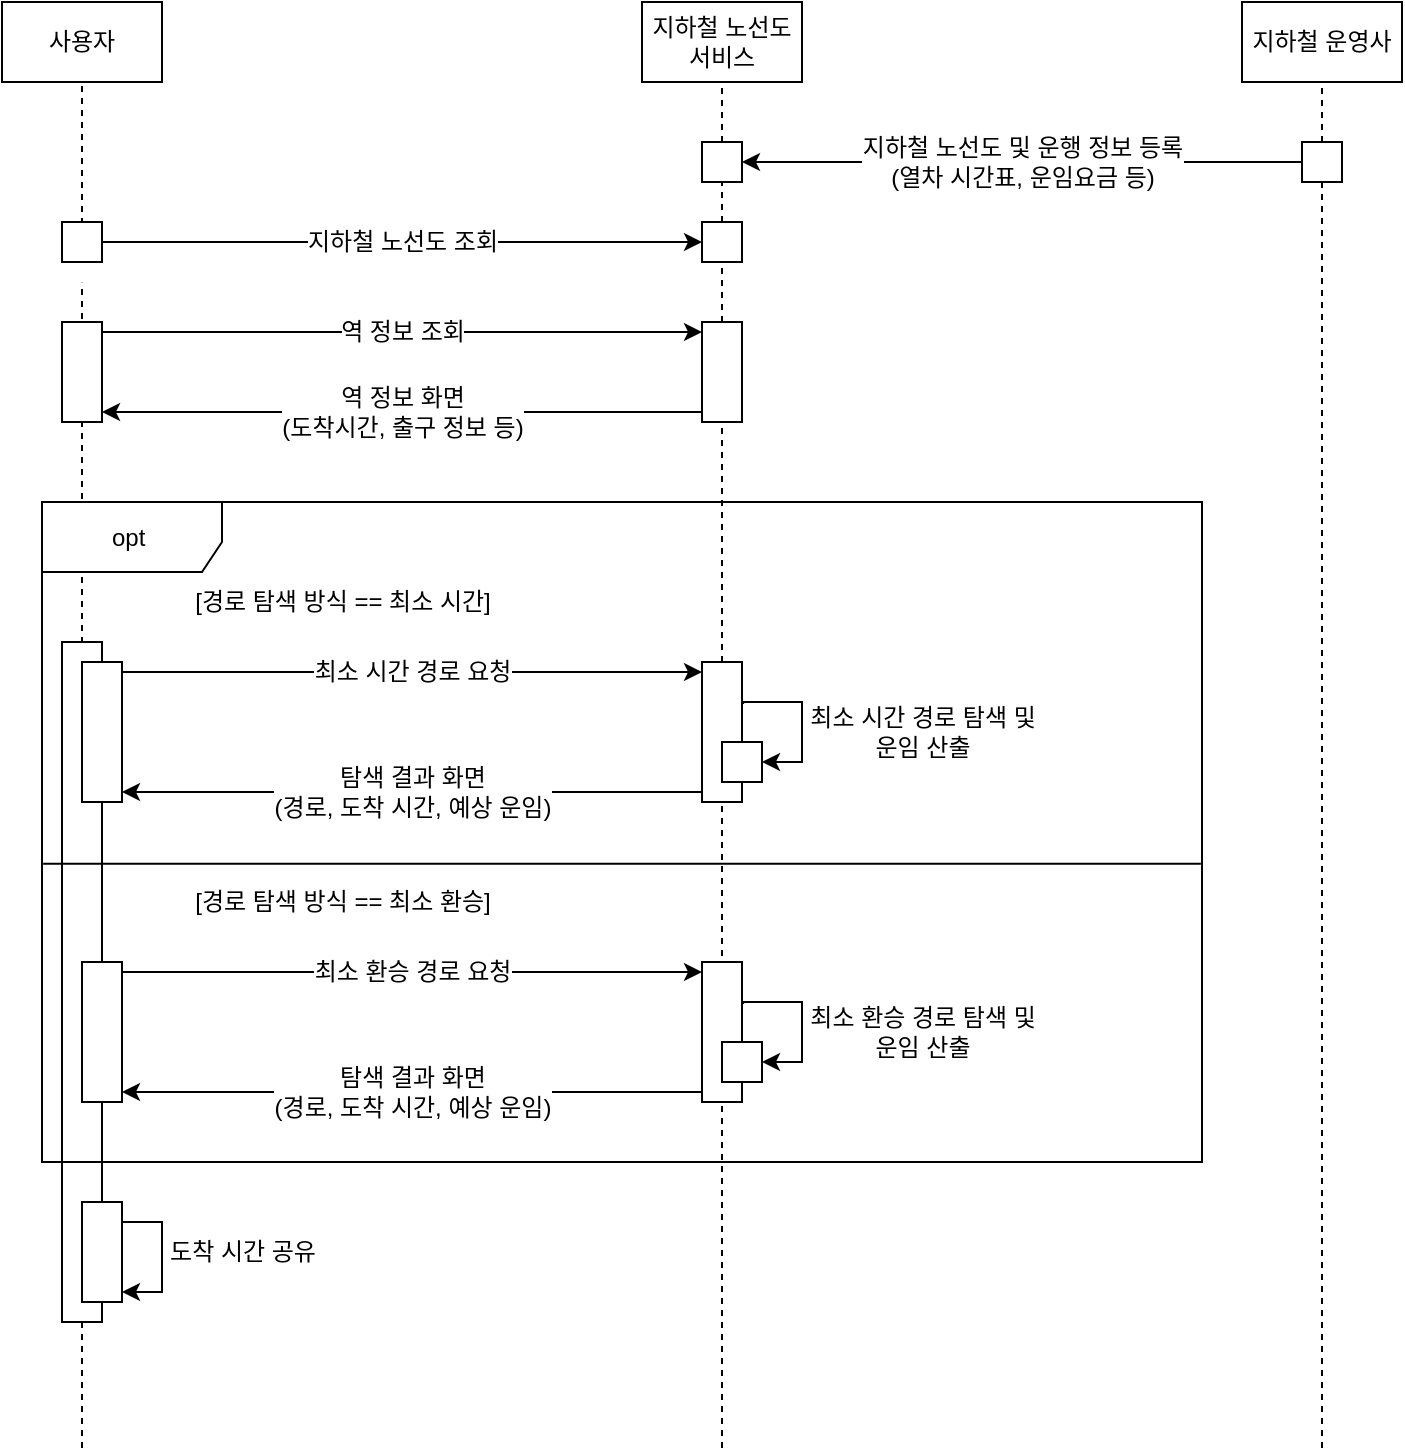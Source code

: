 <mxfile version="24.5.3" type="device">
  <diagram name="페이지-1" id="VbG91ufrPFLwyYR6eT2B">
    <mxGraphModel dx="796" dy="578" grid="1" gridSize="10" guides="1" tooltips="1" connect="1" arrows="1" fold="1" page="1" pageScale="1" pageWidth="827" pageHeight="1169" math="0" shadow="0">
      <root>
        <mxCell id="0" />
        <mxCell id="1" parent="0" />
        <mxCell id="eF-h6MT6We_eKRaCnEP1-17" value="" style="endArrow=none;dashed=1;html=1;rounded=0;entryX=0.5;entryY=1;entryDx=0;entryDy=0;fontSize=12;" edge="1" parent="1">
          <mxGeometry width="50" height="50" relative="1" as="geometry">
            <mxPoint x="80" y="418.509" as="sourcePoint" />
            <mxPoint x="80" y="220.358" as="targetPoint" />
          </mxGeometry>
        </mxCell>
        <mxCell id="eF-h6MT6We_eKRaCnEP1-83" value="" style="html=1;points=[[0,0,0,0,5],[0,1,0,0,-5],[1,0,0,0,5],[1,1,0,0,-5]];perimeter=orthogonalPerimeter;outlineConnect=0;targetShapes=umlLifeline;portConstraint=eastwest;newEdgeStyle={&quot;curved&quot;:0,&quot;rounded&quot;:0};fontSize=12;container=0;" vertex="1" parent="1">
          <mxGeometry x="70" y="400" width="20" height="340" as="geometry" />
        </mxCell>
        <mxCell id="eF-h6MT6We_eKRaCnEP1-5" value="지하철 노선도 서비스" style="rounded=0;whiteSpace=wrap;html=1;fontSize=12;container=0;" vertex="1" parent="1">
          <mxGeometry x="360" y="80" width="80" height="40" as="geometry" />
        </mxCell>
        <mxCell id="eF-h6MT6We_eKRaCnEP1-6" value="" style="endArrow=none;dashed=1;html=1;rounded=0;entryX=0.5;entryY=1;entryDx=0;entryDy=0;fontSize=12;" edge="1" parent="1" target="eF-h6MT6We_eKRaCnEP1-9">
          <mxGeometry width="50" height="50" relative="1" as="geometry">
            <mxPoint x="80" y="203" as="sourcePoint" />
            <mxPoint x="53.52" y="180.17" as="targetPoint" />
          </mxGeometry>
        </mxCell>
        <mxCell id="eF-h6MT6We_eKRaCnEP1-9" value="사용자" style="rounded=0;whiteSpace=wrap;html=1;fontSize=12;container=0;" vertex="1" parent="1">
          <mxGeometry x="40" y="80" width="80" height="40" as="geometry" />
        </mxCell>
        <mxCell id="eF-h6MT6We_eKRaCnEP1-10" value="지하철 운영사" style="rounded=0;whiteSpace=wrap;html=1;fontSize=12;container=0;" vertex="1" parent="1">
          <mxGeometry x="660" y="80" width="80" height="40" as="geometry" />
        </mxCell>
        <mxCell id="eF-h6MT6We_eKRaCnEP1-11" value="" style="endArrow=none;dashed=1;html=1;rounded=0;entryX=0.5;entryY=1;entryDx=0;entryDy=0;fontSize=12;" edge="1" parent="1" source="eF-h6MT6We_eKRaCnEP1-13" target="eF-h6MT6We_eKRaCnEP1-5">
          <mxGeometry width="50" height="50" relative="1" as="geometry">
            <mxPoint x="400" y="796.396" as="sourcePoint" />
            <mxPoint x="175" y="166.774" as="targetPoint" />
          </mxGeometry>
        </mxCell>
        <mxCell id="eF-h6MT6We_eKRaCnEP1-12" value="" style="endArrow=none;dashed=1;html=1;rounded=0;entryX=0.5;entryY=1;entryDx=0;entryDy=0;fontSize=12;" edge="1" parent="1" source="eF-h6MT6We_eKRaCnEP1-16" target="eF-h6MT6We_eKRaCnEP1-10">
          <mxGeometry width="50" height="50" relative="1" as="geometry">
            <mxPoint x="640" y="796.396" as="sourcePoint" />
            <mxPoint x="700" y="139.981" as="targetPoint" />
          </mxGeometry>
        </mxCell>
        <mxCell id="eF-h6MT6We_eKRaCnEP1-14" value="" style="endArrow=none;dashed=1;html=1;rounded=0;entryX=0.5;entryY=1;entryDx=0;entryDy=0;fontSize=12;" edge="1" parent="1" source="eF-h6MT6We_eKRaCnEP1-27" target="eF-h6MT6We_eKRaCnEP1-13">
          <mxGeometry width="50" height="50" relative="1" as="geometry">
            <mxPoint x="400" y="796.396" as="sourcePoint" />
            <mxPoint x="400" y="153.377" as="targetPoint" />
          </mxGeometry>
        </mxCell>
        <mxCell id="eF-h6MT6We_eKRaCnEP1-13" value="" style="html=1;points=[[0,0,0,0,5],[0,1,0,0,-5],[1,0,0,0,5],[1,1,0,0,-5]];perimeter=orthogonalPerimeter;outlineConnect=0;targetShapes=umlLifeline;portConstraint=eastwest;newEdgeStyle={&quot;curved&quot;:0,&quot;rounded&quot;:0};fontSize=12;container=0;" vertex="1" parent="1">
          <mxGeometry x="390" y="150" width="20" height="20" as="geometry" />
        </mxCell>
        <mxCell id="eF-h6MT6We_eKRaCnEP1-15" value="" style="html=1;points=[[0,0,0,0,5],[0,1,0,0,-5],[1,0,0,0,5],[1,1,0,0,-5]];perimeter=orthogonalPerimeter;outlineConnect=0;targetShapes=umlLifeline;portConstraint=eastwest;newEdgeStyle={&quot;curved&quot;:0,&quot;rounded&quot;:0};fontSize=12;container=0;" vertex="1" parent="1">
          <mxGeometry x="70" y="190" width="20" height="20" as="geometry" />
        </mxCell>
        <mxCell id="eF-h6MT6We_eKRaCnEP1-18" value="" style="endArrow=none;dashed=1;html=1;rounded=0;entryX=0.5;entryY=1;entryDx=0;entryDy=0;fontSize=12;" edge="1" parent="1" target="eF-h6MT6We_eKRaCnEP1-16">
          <mxGeometry width="50" height="50" relative="1" as="geometry">
            <mxPoint x="700" y="803" as="sourcePoint" />
            <mxPoint x="700" y="153.377" as="targetPoint" />
          </mxGeometry>
        </mxCell>
        <mxCell id="eF-h6MT6We_eKRaCnEP1-16" value="" style="html=1;points=[[0,0,0,0,5],[0,1,0,0,-5],[1,0,0,0,5],[1,1,0,0,-5]];perimeter=orthogonalPerimeter;outlineConnect=0;targetShapes=umlLifeline;portConstraint=eastwest;newEdgeStyle={&quot;curved&quot;:0,&quot;rounded&quot;:0};fontSize=12;container=0;" vertex="1" parent="1">
          <mxGeometry x="690" y="150" width="20" height="20" as="geometry" />
        </mxCell>
        <mxCell id="eF-h6MT6We_eKRaCnEP1-25" value="" style="endArrow=classic;html=1;rounded=0;fontSize=12;" edge="1" parent="1" source="eF-h6MT6We_eKRaCnEP1-16" target="eF-h6MT6We_eKRaCnEP1-13">
          <mxGeometry width="50" height="50" relative="1" as="geometry">
            <mxPoint x="680" y="163" as="sourcePoint" />
            <mxPoint x="420" y="163" as="targetPoint" />
          </mxGeometry>
        </mxCell>
        <mxCell id="eF-h6MT6We_eKRaCnEP1-26" value="지하철 노선도 및 운행 정보 등록&lt;br style=&quot;font-size: 12px;&quot;&gt;(열차 시간표, 운임요금 등)" style="edgeLabel;html=1;align=center;verticalAlign=middle;resizable=0;points=[];fontSize=12;container=0;" vertex="1" connectable="0" parent="eF-h6MT6We_eKRaCnEP1-25">
          <mxGeometry relative="1" as="geometry">
            <mxPoint as="offset" />
          </mxGeometry>
        </mxCell>
        <mxCell id="eF-h6MT6We_eKRaCnEP1-28" value="" style="endArrow=none;dashed=1;html=1;rounded=0;entryX=0.5;entryY=1;entryDx=0;entryDy=0;fontSize=12;" edge="1" parent="1" source="eF-h6MT6We_eKRaCnEP1-32" target="eF-h6MT6We_eKRaCnEP1-27">
          <mxGeometry width="50" height="50" relative="1" as="geometry">
            <mxPoint x="400" y="796.396" as="sourcePoint" />
            <mxPoint x="400" y="180.17" as="targetPoint" />
          </mxGeometry>
        </mxCell>
        <mxCell id="eF-h6MT6We_eKRaCnEP1-27" value="" style="html=1;points=[[0,0,0,0,5],[0,1,0,0,-5],[1,0,0,0,5],[1,1,0,0,-5]];perimeter=orthogonalPerimeter;outlineConnect=0;targetShapes=umlLifeline;portConstraint=eastwest;newEdgeStyle={&quot;curved&quot;:0,&quot;rounded&quot;:0};fontSize=12;container=0;" vertex="1" parent="1">
          <mxGeometry x="390" y="190" width="20" height="20" as="geometry" />
        </mxCell>
        <mxCell id="eF-h6MT6We_eKRaCnEP1-29" value="" style="endArrow=classic;html=1;rounded=0;fontSize=12;exitX=1.005;exitY=0.5;exitDx=0;exitDy=0;exitPerimeter=0;" edge="1" parent="1" source="eF-h6MT6We_eKRaCnEP1-15" target="eF-h6MT6We_eKRaCnEP1-27">
          <mxGeometry width="50" height="50" relative="1" as="geometry">
            <mxPoint x="100" y="203" as="sourcePoint" />
            <mxPoint x="380" y="203" as="targetPoint" />
          </mxGeometry>
        </mxCell>
        <mxCell id="eF-h6MT6We_eKRaCnEP1-30" value="지하철 노선도 조회" style="edgeLabel;html=1;align=center;verticalAlign=middle;resizable=0;points=[];fontSize=12;container=0;" vertex="1" connectable="0" parent="eF-h6MT6We_eKRaCnEP1-29">
          <mxGeometry relative="1" as="geometry">
            <mxPoint as="offset" />
          </mxGeometry>
        </mxCell>
        <mxCell id="eF-h6MT6We_eKRaCnEP1-31" value="" style="html=1;points=[[0,0,0,0,5],[0,1,0,0,-5],[1,0,0,0,5],[1,1,0,0,-5]];perimeter=orthogonalPerimeter;outlineConnect=0;targetShapes=umlLifeline;portConstraint=eastwest;newEdgeStyle={&quot;curved&quot;:0,&quot;rounded&quot;:0};fontSize=12;container=0;" vertex="1" parent="1">
          <mxGeometry x="70" y="240" width="20" height="50" as="geometry" />
        </mxCell>
        <mxCell id="eF-h6MT6We_eKRaCnEP1-33" value="" style="endArrow=none;dashed=1;html=1;rounded=0;fontSize=12;" edge="1" parent="1" source="eF-h6MT6We_eKRaCnEP1-89" target="eF-h6MT6We_eKRaCnEP1-32">
          <mxGeometry width="50" height="50" relative="1" as="geometry">
            <mxPoint x="400" y="404.509" as="sourcePoint" />
            <mxPoint x="400" y="323" as="targetPoint" />
          </mxGeometry>
        </mxCell>
        <mxCell id="eF-h6MT6We_eKRaCnEP1-32" value="" style="html=1;points=[[0,0,0,0,5],[0,1,0,0,-5],[1,0,0,0,5],[1,1,0,0,-5]];perimeter=orthogonalPerimeter;outlineConnect=0;targetShapes=umlLifeline;portConstraint=eastwest;newEdgeStyle={&quot;curved&quot;:0,&quot;rounded&quot;:0};fontSize=12;container=0;" vertex="1" parent="1">
          <mxGeometry x="390" y="240" width="20" height="50" as="geometry" />
        </mxCell>
        <mxCell id="eF-h6MT6We_eKRaCnEP1-36" value="" style="endArrow=classic;html=1;rounded=0;exitX=1;exitY=0;exitDx=0;exitDy=5;exitPerimeter=0;entryX=0;entryY=0;entryDx=0;entryDy=5;entryPerimeter=0;fontSize=12;" edge="1" parent="1" source="eF-h6MT6We_eKRaCnEP1-31" target="eF-h6MT6We_eKRaCnEP1-32">
          <mxGeometry width="50" height="50" relative="1" as="geometry">
            <mxPoint x="122.5" y="227.057" as="sourcePoint" />
            <mxPoint x="407.5" y="227.057" as="targetPoint" />
          </mxGeometry>
        </mxCell>
        <mxCell id="eF-h6MT6We_eKRaCnEP1-37" value="역 정보 조회" style="edgeLabel;html=1;align=center;verticalAlign=middle;resizable=0;points=[];fontSize=12;container=0;" vertex="1" connectable="0" parent="eF-h6MT6We_eKRaCnEP1-36">
          <mxGeometry relative="1" as="geometry">
            <mxPoint as="offset" />
          </mxGeometry>
        </mxCell>
        <mxCell id="eF-h6MT6We_eKRaCnEP1-38" value="" style="endArrow=classic;html=1;rounded=0;exitX=0;exitY=1;exitDx=0;exitDy=-5;exitPerimeter=0;entryX=1;entryY=1;entryDx=0;entryDy=-5;entryPerimeter=0;fontSize=12;" edge="1" parent="1" source="eF-h6MT6We_eKRaCnEP1-32" target="eF-h6MT6We_eKRaCnEP1-31">
          <mxGeometry width="50" height="50" relative="1" as="geometry">
            <mxPoint x="325" y="314.132" as="sourcePoint" />
            <mxPoint x="205" y="381.113" as="targetPoint" />
          </mxGeometry>
        </mxCell>
        <mxCell id="eF-h6MT6We_eKRaCnEP1-39" value="역 정보 화면&lt;br style=&quot;font-size: 12px;&quot;&gt;(도착시간, 출구 정보 등)" style="edgeLabel;html=1;align=center;verticalAlign=middle;resizable=0;points=[];fontSize=12;container=0;" vertex="1" connectable="0" parent="eF-h6MT6We_eKRaCnEP1-38">
          <mxGeometry relative="1" as="geometry">
            <mxPoint as="offset" />
          </mxGeometry>
        </mxCell>
        <mxCell id="eF-h6MT6We_eKRaCnEP1-41" value="" style="endArrow=none;dashed=1;html=1;rounded=0;fontSize=12;" edge="1" parent="1" source="eF-h6MT6We_eKRaCnEP1-83">
          <mxGeometry width="50" height="50" relative="1" as="geometry">
            <mxPoint x="69" y="769.604" as="sourcePoint" />
            <mxPoint x="80" y="803" as="targetPoint" />
          </mxGeometry>
        </mxCell>
        <mxCell id="eF-h6MT6We_eKRaCnEP1-45" value="" style="endArrow=none;dashed=1;html=1;rounded=0;entryX=0.5;entryY=1;entryDx=0;entryDy=0;fontSize=12;" edge="1" parent="1">
          <mxGeometry width="50" height="50" relative="1" as="geometry">
            <mxPoint x="400" y="803" as="sourcePoint" />
            <mxPoint x="400" y="474.887" as="targetPoint" />
          </mxGeometry>
        </mxCell>
        <mxCell id="eF-h6MT6We_eKRaCnEP1-53" value="opt&amp;nbsp;" style="shape=umlFrame;whiteSpace=wrap;html=1;pointerEvents=0;recursiveResize=0;container=0;collapsible=0;width=90;height=35;fontSize=12;" vertex="1" parent="1">
          <mxGeometry x="60" y="330" width="580" height="330" as="geometry" />
        </mxCell>
        <mxCell id="eF-h6MT6We_eKRaCnEP1-75" value="" style="endArrow=none;html=1;rounded=0;exitX=0.001;exitY=0.548;exitDx=0;exitDy=0;exitPerimeter=0;fontSize=12;entryX=0.999;entryY=0.548;entryDx=0;entryDy=0;entryPerimeter=0;" edge="1" parent="1" source="eF-h6MT6We_eKRaCnEP1-53" target="eF-h6MT6We_eKRaCnEP1-53">
          <mxGeometry width="50" height="50" relative="1" as="geometry">
            <mxPoint x="85" y="505.679" as="sourcePoint" />
            <mxPoint x="640" y="523" as="targetPoint" />
          </mxGeometry>
        </mxCell>
        <mxCell id="eF-h6MT6We_eKRaCnEP1-76" value="" style="html=1;points=[[0,0,0,0,5],[0,1,0,0,-5],[1,0,0,0,5],[1,1,0,0,-5]];perimeter=orthogonalPerimeter;outlineConnect=0;targetShapes=umlLifeline;portConstraint=eastwest;newEdgeStyle={&quot;curved&quot;:0,&quot;rounded&quot;:0};fontSize=12;container=0;" vertex="1" parent="1">
          <mxGeometry x="80" y="680" width="20" height="50" as="geometry" />
        </mxCell>
        <mxCell id="eF-h6MT6We_eKRaCnEP1-80" value="" style="endArrow=classic;html=1;rounded=0;exitX=1;exitY=0;exitDx=0;exitDy=5;exitPerimeter=0;edgeStyle=orthogonalEdgeStyle;entryX=1;entryY=1;entryDx=0;entryDy=-5;entryPerimeter=0;fontSize=12;" edge="1" parent="1" source="eF-h6MT6We_eKRaCnEP1-76" target="eF-h6MT6We_eKRaCnEP1-76">
          <mxGeometry width="50" height="50" relative="1" as="geometry">
            <mxPoint x="93" y="696.391" as="sourcePoint" />
            <mxPoint x="100.5" y="727.872" as="targetPoint" />
            <Array as="points">
              <mxPoint x="100" y="690" />
              <mxPoint x="120" y="690" />
              <mxPoint x="120" y="725" />
            </Array>
          </mxGeometry>
        </mxCell>
        <mxCell id="eF-h6MT6We_eKRaCnEP1-82" value="도착 시간 공유" style="edgeLabel;html=1;align=center;verticalAlign=middle;resizable=0;points=[];fontSize=12;container=0;" vertex="1" connectable="0" parent="eF-h6MT6We_eKRaCnEP1-80">
          <mxGeometry relative="1" as="geometry">
            <mxPoint x="40" as="offset" />
          </mxGeometry>
        </mxCell>
        <mxCell id="eF-h6MT6We_eKRaCnEP1-85" value="" style="endArrow=classic;html=1;rounded=0;exitX=1;exitY=0;exitDx=0;exitDy=5;exitPerimeter=0;entryX=0;entryY=0;entryDx=0;entryDy=5;entryPerimeter=0;fontSize=12;" edge="1" parent="1" source="eF-h6MT6We_eKRaCnEP1-93" target="eF-h6MT6We_eKRaCnEP1-89">
          <mxGeometry width="50" height="50" relative="1" as="geometry">
            <mxPoint x="131.5" y="299.377" as="sourcePoint" />
            <mxPoint x="416.5" y="299.377" as="targetPoint" />
          </mxGeometry>
        </mxCell>
        <mxCell id="eF-h6MT6We_eKRaCnEP1-86" value="최소 시간 경로 요청" style="edgeLabel;html=1;align=center;verticalAlign=middle;resizable=0;points=[];fontSize=12;container=0;" vertex="1" connectable="0" parent="eF-h6MT6We_eKRaCnEP1-85">
          <mxGeometry relative="1" as="geometry">
            <mxPoint as="offset" />
          </mxGeometry>
        </mxCell>
        <mxCell id="eF-h6MT6We_eKRaCnEP1-87" value="" style="endArrow=classic;html=1;rounded=0;exitX=0;exitY=1;exitDx=0;exitDy=-5;exitPerimeter=0;entryX=1;entryY=1;entryDx=0;entryDy=-5;entryPerimeter=0;fontSize=12;" edge="1" parent="1" source="eF-h6MT6We_eKRaCnEP1-89" target="eF-h6MT6We_eKRaCnEP1-93">
          <mxGeometry width="50" height="50" relative="1" as="geometry">
            <mxPoint x="131.5" y="393.151" as="sourcePoint" />
            <mxPoint x="416.5" y="393.151" as="targetPoint" />
          </mxGeometry>
        </mxCell>
        <mxCell id="eF-h6MT6We_eKRaCnEP1-88" value="탐색 결과 화면&lt;div style=&quot;font-size: 12px;&quot;&gt;(경로, 도착 시간, 예상 운임)&lt;/div&gt;" style="edgeLabel;html=1;align=center;verticalAlign=middle;resizable=0;points=[];fontSize=12;container=0;" vertex="1" connectable="0" parent="eF-h6MT6We_eKRaCnEP1-87">
          <mxGeometry relative="1" as="geometry">
            <mxPoint as="offset" />
          </mxGeometry>
        </mxCell>
        <mxCell id="eF-h6MT6We_eKRaCnEP1-91" value="" style="endArrow=classic;html=1;rounded=0;exitX=1.029;exitY=0.3;exitDx=0;exitDy=0;exitPerimeter=0;edgeStyle=orthogonalEdgeStyle;fontSize=12;" edge="1" parent="1" source="eF-h6MT6We_eKRaCnEP1-89" target="eF-h6MT6We_eKRaCnEP1-90">
          <mxGeometry width="50" height="50" relative="1" as="geometry">
            <mxPoint x="304" y="426.642" as="sourcePoint" />
            <mxPoint x="499" y="386.453" as="targetPoint" />
            <Array as="points">
              <mxPoint x="440" y="430" />
              <mxPoint x="440" y="460" />
            </Array>
          </mxGeometry>
        </mxCell>
        <mxCell id="eF-h6MT6We_eKRaCnEP1-92" value="최소 시간 경로 탐색 및&lt;br style=&quot;font-size: 12px;&quot;&gt;운임 산출" style="edgeLabel;html=1;align=center;verticalAlign=middle;resizable=0;points=[];fontSize=12;container=0;" vertex="1" connectable="0" parent="eF-h6MT6We_eKRaCnEP1-91">
          <mxGeometry relative="1" as="geometry">
            <mxPoint x="60" y="5" as="offset" />
          </mxGeometry>
        </mxCell>
        <mxCell id="eF-h6MT6We_eKRaCnEP1-93" value="" style="html=1;points=[[0,0,0,0,5],[0,1,0,0,-5],[1,0,0,0,5],[1,1,0,0,-5]];perimeter=orthogonalPerimeter;outlineConnect=0;targetShapes=umlLifeline;portConstraint=eastwest;newEdgeStyle={&quot;curved&quot;:0,&quot;rounded&quot;:0};fontSize=12;container=0;" vertex="1" parent="1">
          <mxGeometry x="80" y="410" width="20" height="70" as="geometry" />
        </mxCell>
        <mxCell id="eF-h6MT6We_eKRaCnEP1-66" value="" style="html=1;points=[[0,0,0,0,5],[0,1,0,0,-5],[1,0,0,0,5],[1,1,0,0,-5]];perimeter=orthogonalPerimeter;outlineConnect=0;targetShapes=umlLifeline;portConstraint=eastwest;newEdgeStyle={&quot;curved&quot;:0,&quot;rounded&quot;:0};fontSize=12;container=0;" vertex="1" parent="1">
          <mxGeometry x="80" y="560" width="20" height="70" as="geometry" />
        </mxCell>
        <mxCell id="eF-h6MT6We_eKRaCnEP1-67" value="" style="endArrow=classic;html=1;rounded=0;exitX=1;exitY=0;exitDx=0;exitDy=5;exitPerimeter=0;entryX=0;entryY=0;entryDx=0;entryDy=5;entryPerimeter=0;fontSize=12;" edge="1" parent="1" source="eF-h6MT6We_eKRaCnEP1-66" target="eF-h6MT6We_eKRaCnEP1-71">
          <mxGeometry width="50" height="50" relative="1" as="geometry">
            <mxPoint x="122.5" y="449.831" as="sourcePoint" />
            <mxPoint x="407.5" y="449.831" as="targetPoint" />
          </mxGeometry>
        </mxCell>
        <mxCell id="eF-h6MT6We_eKRaCnEP1-68" value="최소 환승 경로 요청" style="edgeLabel;html=1;align=center;verticalAlign=middle;resizable=0;points=[];fontSize=12;container=0;" vertex="1" connectable="0" parent="eF-h6MT6We_eKRaCnEP1-67">
          <mxGeometry relative="1" as="geometry">
            <mxPoint as="offset" />
          </mxGeometry>
        </mxCell>
        <mxCell id="eF-h6MT6We_eKRaCnEP1-69" value="" style="endArrow=classic;html=1;rounded=0;exitX=0;exitY=1;exitDx=0;exitDy=-5;exitPerimeter=0;entryX=1;entryY=1;entryDx=0;entryDy=-5;entryPerimeter=0;fontSize=12;" edge="1" parent="1" source="eF-h6MT6We_eKRaCnEP1-71" target="eF-h6MT6We_eKRaCnEP1-66">
          <mxGeometry width="50" height="50" relative="1" as="geometry">
            <mxPoint x="122.5" y="543.605" as="sourcePoint" />
            <mxPoint x="407.5" y="543.605" as="targetPoint" />
          </mxGeometry>
        </mxCell>
        <mxCell id="eF-h6MT6We_eKRaCnEP1-70" value="탐색 결과 화면&lt;br style=&quot;font-size: 12px;&quot;&gt;(경로, 도착 시간, 예상 운임)" style="edgeLabel;html=1;align=center;verticalAlign=middle;resizable=0;points=[];fontSize=12;container=0;" vertex="1" connectable="0" parent="eF-h6MT6We_eKRaCnEP1-69">
          <mxGeometry relative="1" as="geometry">
            <mxPoint as="offset" />
          </mxGeometry>
        </mxCell>
        <mxCell id="eF-h6MT6We_eKRaCnEP1-71" value="" style="html=1;points=[[0,0,0,0,5],[0,1,0,0,-5],[1,0,0,0,5],[1,1,0,0,-5]];perimeter=orthogonalPerimeter;outlineConnect=0;targetShapes=umlLifeline;portConstraint=eastwest;newEdgeStyle={&quot;curved&quot;:0,&quot;rounded&quot;:0};fontSize=12;container=0;" vertex="1" parent="1">
          <mxGeometry x="390" y="560" width="20" height="70" as="geometry" />
        </mxCell>
        <mxCell id="eF-h6MT6We_eKRaCnEP1-72" value="" style="html=1;points=[[0,0,0,0,5],[0,1,0,0,-5],[1,0,0,0,5],[1,1,0,0,-5]];perimeter=orthogonalPerimeter;outlineConnect=0;targetShapes=umlLifeline;portConstraint=eastwest;newEdgeStyle={&quot;curved&quot;:0,&quot;rounded&quot;:0};fontSize=12;container=0;" vertex="1" parent="1">
          <mxGeometry x="400" y="600" width="20" height="20" as="geometry" />
        </mxCell>
        <mxCell id="eF-h6MT6We_eKRaCnEP1-73" value="" style="endArrow=classic;html=1;rounded=0;exitX=1.029;exitY=0.3;exitDx=0;exitDy=0;exitPerimeter=0;edgeStyle=orthogonalEdgeStyle;fontSize=12;" edge="1" parent="1" source="eF-h6MT6We_eKRaCnEP1-71" target="eF-h6MT6We_eKRaCnEP1-72">
          <mxGeometry width="50" height="50" relative="1" as="geometry">
            <mxPoint x="295" y="577.095" as="sourcePoint" />
            <mxPoint x="490" y="536.907" as="targetPoint" />
            <Array as="points">
              <mxPoint x="440" y="580" />
              <mxPoint x="440" y="610" />
            </Array>
          </mxGeometry>
        </mxCell>
        <mxCell id="eF-h6MT6We_eKRaCnEP1-74" value="최소 환승 경로 탐색 및&lt;br style=&quot;font-size: 12px;&quot;&gt;운임 산출" style="edgeLabel;html=1;align=center;verticalAlign=middle;resizable=0;points=[];fontSize=12;container=0;" vertex="1" connectable="0" parent="eF-h6MT6We_eKRaCnEP1-73">
          <mxGeometry relative="1" as="geometry">
            <mxPoint x="60" y="5" as="offset" />
          </mxGeometry>
        </mxCell>
        <mxCell id="eF-h6MT6We_eKRaCnEP1-65" value="&lt;div style=&quot;font-size: 12px;&quot;&gt;[경로 탐색 방식 == 최소 환승]&lt;br style=&quot;font-size: 12px;&quot;&gt;&lt;/div&gt;" style="edgeLabel;html=1;align=center;verticalAlign=middle;resizable=0;points=[];fontSize=12;container=0;" vertex="1" connectable="0" parent="1">
          <mxGeometry x="210" y="530" as="geometry" />
        </mxCell>
        <mxCell id="eF-h6MT6We_eKRaCnEP1-89" value="" style="html=1;points=[[0,0,0,0,5],[0,1,0,0,-5],[1,0,0,0,5],[1,1,0,0,-5]];perimeter=orthogonalPerimeter;outlineConnect=0;targetShapes=umlLifeline;portConstraint=eastwest;newEdgeStyle={&quot;curved&quot;:0,&quot;rounded&quot;:0};fontSize=12;container=0;" vertex="1" parent="1">
          <mxGeometry x="390" y="410" width="20" height="70" as="geometry" />
        </mxCell>
        <mxCell id="eF-h6MT6We_eKRaCnEP1-84" value="&lt;div style=&quot;font-size: 12px;&quot;&gt;[경로 탐색 방식 == 최소 시간]&lt;br style=&quot;font-size: 12px;&quot;&gt;&lt;/div&gt;" style="edgeLabel;html=1;align=center;verticalAlign=middle;resizable=0;points=[];fontSize=12;container=0;" vertex="1" connectable="0" parent="1">
          <mxGeometry x="210" y="380" as="geometry" />
        </mxCell>
        <mxCell id="eF-h6MT6We_eKRaCnEP1-90" value="" style="html=1;points=[[0,0,0,0,5],[0,1,0,0,-5],[1,0,0,0,5],[1,1,0,0,-5]];perimeter=orthogonalPerimeter;outlineConnect=0;targetShapes=umlLifeline;portConstraint=eastwest;newEdgeStyle={&quot;curved&quot;:0,&quot;rounded&quot;:0};fontSize=12;container=0;" vertex="1" parent="1">
          <mxGeometry x="400" y="450" width="20" height="20" as="geometry" />
        </mxCell>
      </root>
    </mxGraphModel>
  </diagram>
</mxfile>
